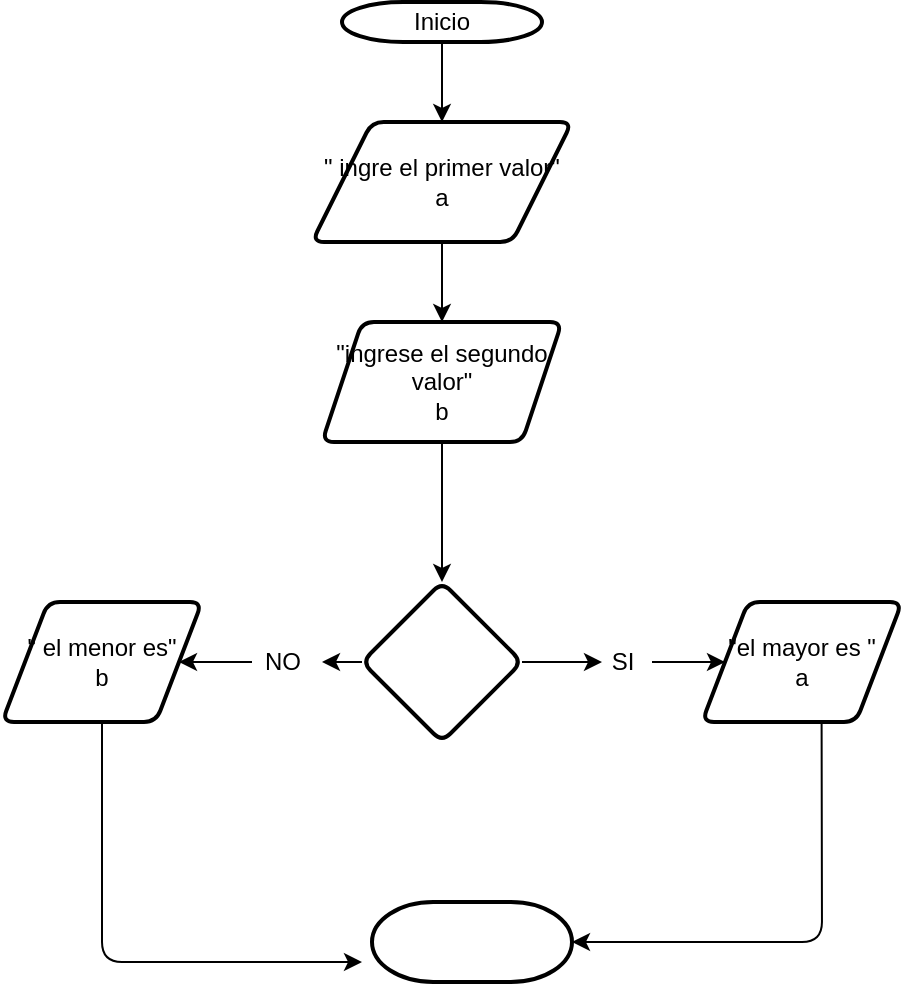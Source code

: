 <mxfile>
    <diagram id="1O8Lc4mf-7vg_spPqmIi" name="Página-1">
        <mxGraphModel dx="1257" dy="575" grid="1" gridSize="10" guides="1" tooltips="1" connect="1" arrows="1" fold="1" page="1" pageScale="1" pageWidth="827" pageHeight="1169" math="0" shadow="0">
            <root>
                <mxCell id="0"/>
                <mxCell id="1" parent="0"/>
                <mxCell id="5" style="edgeStyle=none;html=1;entryX=0.5;entryY=0;entryDx=0;entryDy=0;" edge="1" parent="1" source="2" target="3">
                    <mxGeometry relative="1" as="geometry"/>
                </mxCell>
                <mxCell id="2" value="Inicio" style="strokeWidth=2;html=1;shape=mxgraph.flowchart.terminator;whiteSpace=wrap;" vertex="1" parent="1">
                    <mxGeometry x="160" y="10" width="100" height="20" as="geometry"/>
                </mxCell>
                <mxCell id="7" value="" style="edgeStyle=none;html=1;" edge="1" parent="1" source="3" target="6">
                    <mxGeometry relative="1" as="geometry"/>
                </mxCell>
                <mxCell id="3" value="&quot; ingre el primer valor&quot;&lt;br&gt;a" style="shape=parallelogram;html=1;strokeWidth=2;perimeter=parallelogramPerimeter;whiteSpace=wrap;rounded=1;arcSize=12;size=0.23;" vertex="1" parent="1">
                    <mxGeometry x="145" y="70" width="130" height="60" as="geometry"/>
                </mxCell>
                <mxCell id="9" value="" style="edgeStyle=none;html=1;" edge="1" parent="1" source="6" target="8">
                    <mxGeometry relative="1" as="geometry"/>
                </mxCell>
                <mxCell id="6" value="&quot;ingrese el segundo valor&quot;&lt;br&gt;b" style="shape=parallelogram;perimeter=parallelogramPerimeter;whiteSpace=wrap;html=1;fixedSize=1;strokeWidth=2;rounded=1;arcSize=12;" vertex="1" parent="1">
                    <mxGeometry x="150" y="170" width="120" height="60" as="geometry"/>
                </mxCell>
                <mxCell id="10" style="edgeStyle=none;html=1;" edge="1" parent="1" source="8">
                    <mxGeometry relative="1" as="geometry">
                        <mxPoint x="290" y="340" as="targetPoint"/>
                    </mxGeometry>
                </mxCell>
                <mxCell id="15" style="edgeStyle=none;html=1;exitX=0;exitY=0.5;exitDx=0;exitDy=0;" edge="1" parent="1" source="8">
                    <mxGeometry relative="1" as="geometry">
                        <mxPoint x="150" y="340" as="targetPoint"/>
                    </mxGeometry>
                </mxCell>
                <mxCell id="8" value="&lt;font color=&quot;#ffffff&quot;&gt;&lt;span style=&quot;line-height: 107%&quot;&gt;a&amp;nbsp;&lt;/span&gt;&lt;span style=&quot;font-size: 10.5pt ; line-height: 107% ; font-family: &amp;#34;arial&amp;#34; , sans-serif&quot;&gt;&amp;gt;&lt;/span&gt;&lt;span lang=&quot;EN-US&quot;&gt;&amp;nbsp;b&lt;/span&gt;&lt;/font&gt;" style="rhombus;whiteSpace=wrap;html=1;strokeWidth=2;rounded=1;arcSize=12;" vertex="1" parent="1">
                    <mxGeometry x="170" y="300" width="80" height="80" as="geometry"/>
                </mxCell>
                <mxCell id="21" style="edgeStyle=none;html=1;entryX=1;entryY=0.5;entryDx=0;entryDy=0;entryPerimeter=0;fontColor=#FFFFFF;exitX=0.598;exitY=0.983;exitDx=0;exitDy=0;exitPerimeter=0;" edge="1" parent="1" source="11" target="19">
                    <mxGeometry relative="1" as="geometry">
                        <Array as="points">
                            <mxPoint x="400" y="480"/>
                        </Array>
                    </mxGeometry>
                </mxCell>
                <mxCell id="11" value="&quot;el mayor es &quot;&lt;br&gt;a" style="shape=parallelogram;html=1;strokeWidth=2;perimeter=parallelogramPerimeter;whiteSpace=wrap;rounded=1;arcSize=12;size=0.23;" vertex="1" parent="1">
                    <mxGeometry x="340" y="310" width="100" height="60" as="geometry"/>
                </mxCell>
                <mxCell id="14" value="" style="edgeStyle=none;html=1;" edge="1" parent="1" source="13" target="11">
                    <mxGeometry relative="1" as="geometry"/>
                </mxCell>
                <mxCell id="13" value="SI" style="text;html=1;align=center;verticalAlign=middle;resizable=0;points=[];autosize=1;strokeColor=none;fillColor=none;" vertex="1" parent="1">
                    <mxGeometry x="285" y="330" width="30" height="20" as="geometry"/>
                </mxCell>
                <mxCell id="18" value="" style="edgeStyle=none;html=1;" edge="1" parent="1" source="16" target="17">
                    <mxGeometry relative="1" as="geometry"/>
                </mxCell>
                <mxCell id="16" value="NO" style="text;html=1;align=center;verticalAlign=middle;resizable=0;points=[];autosize=1;strokeColor=none;fillColor=none;" vertex="1" parent="1">
                    <mxGeometry x="115" y="330" width="30" height="20" as="geometry"/>
                </mxCell>
                <mxCell id="20" style="edgeStyle=none;html=1;exitX=0.5;exitY=1;exitDx=0;exitDy=0;fontColor=#FFFFFF;" edge="1" parent="1" source="17">
                    <mxGeometry relative="1" as="geometry">
                        <mxPoint x="170" y="490" as="targetPoint"/>
                        <Array as="points">
                            <mxPoint x="40" y="490"/>
                        </Array>
                    </mxGeometry>
                </mxCell>
                <mxCell id="17" value="&quot; el menor es&quot;&lt;br&gt;b" style="shape=parallelogram;html=1;strokeWidth=2;perimeter=parallelogramPerimeter;whiteSpace=wrap;rounded=1;arcSize=12;size=0.23;" vertex="1" parent="1">
                    <mxGeometry x="-10" y="310" width="100" height="60" as="geometry"/>
                </mxCell>
                <mxCell id="19" value="fin&amp;nbsp;" style="strokeWidth=2;html=1;shape=mxgraph.flowchart.terminator;whiteSpace=wrap;labelBackgroundColor=none;fontColor=#FFFFFF;" vertex="1" parent="1">
                    <mxGeometry x="175" y="460" width="100" height="40" as="geometry"/>
                </mxCell>
            </root>
        </mxGraphModel>
    </diagram>
</mxfile>